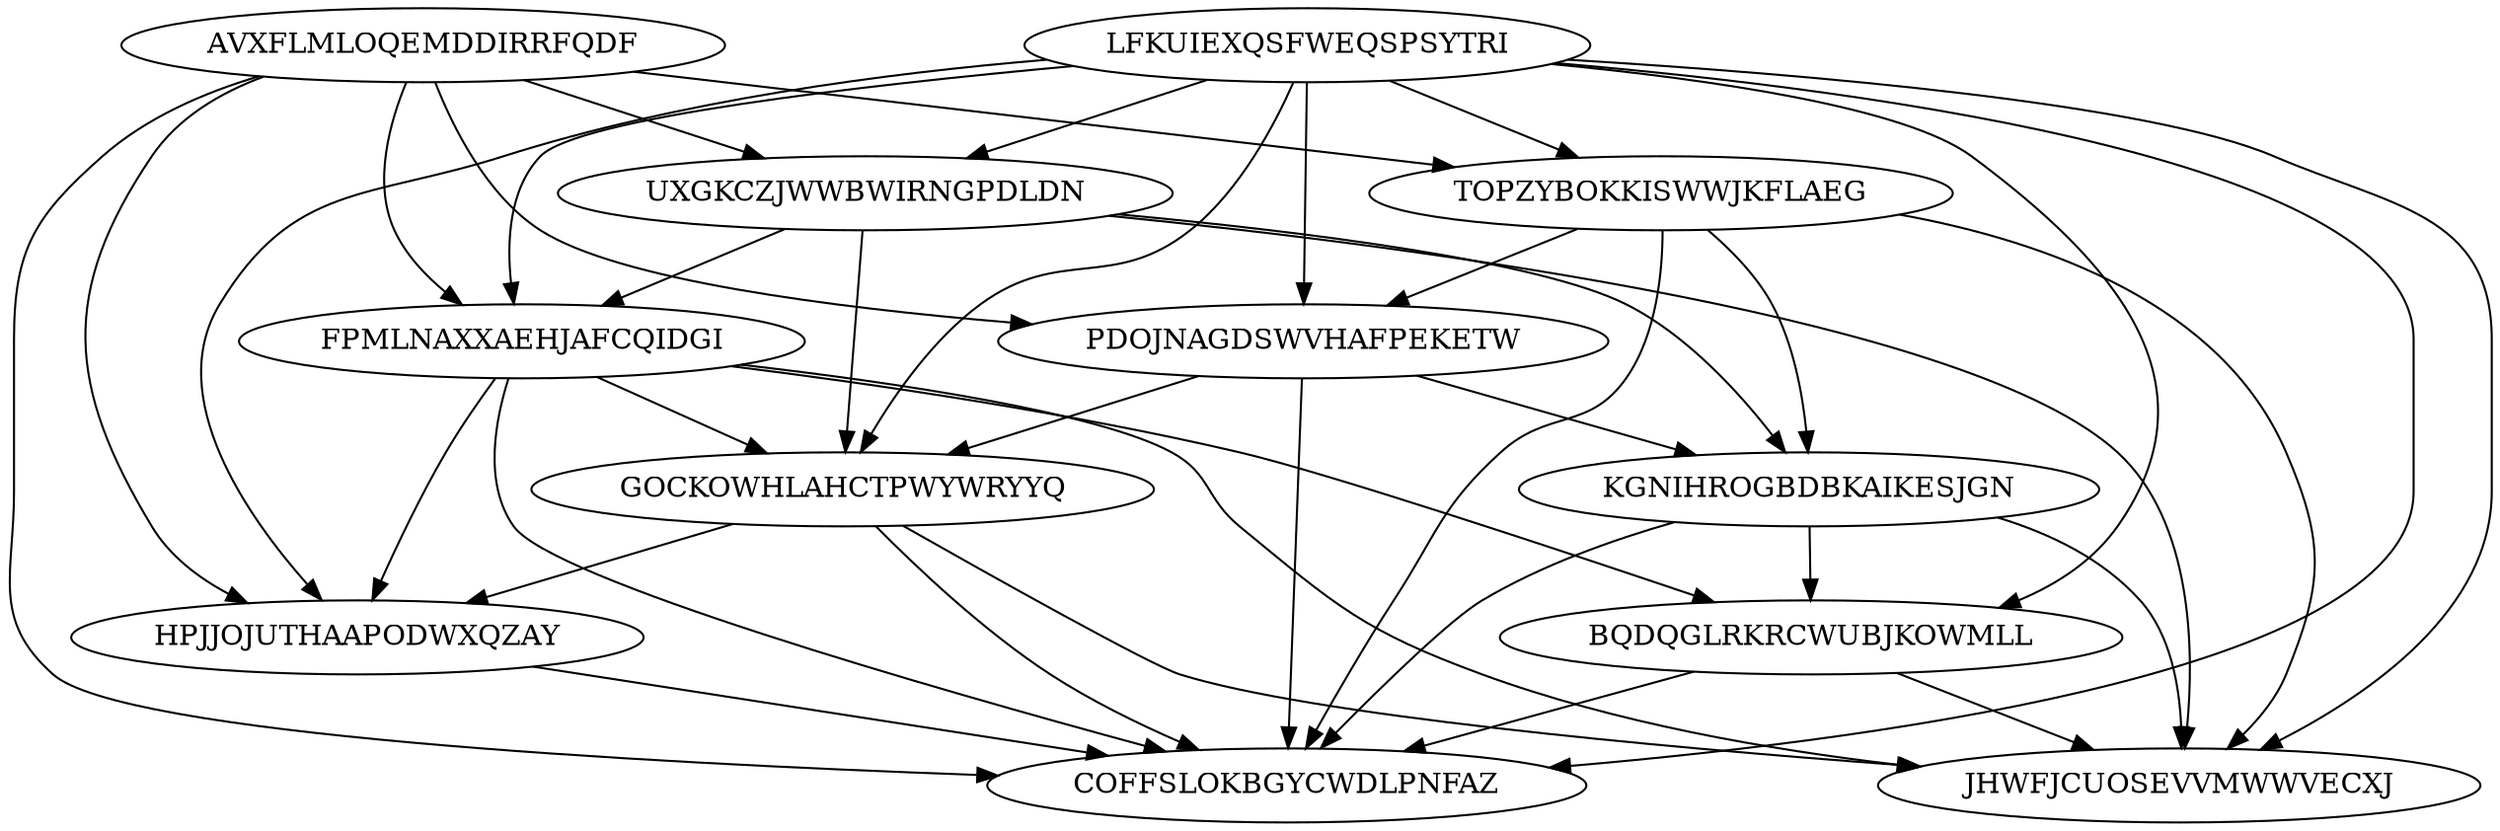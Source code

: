 digraph N12M40 {
	LFKUIEXQSFWEQSPSYTRI	[Weight=14];
	AVXFLMLOQEMDDIRRFQDF	[Weight=17];
	UXGKCZJWWBWIRNGPDLDN	[Weight=11];
	FPMLNAXXAEHJAFCQIDGI	[Weight=13];
	TOPZYBOKKISWWJKFLAEG	[Weight=16];
	PDOJNAGDSWVHAFPEKETW	[Weight=18];
	GOCKOWHLAHCTPWYWRYYQ	[Weight=18];
	KGNIHROGBDBKAIKESJGN	[Weight=20];
	BQDQGLRKRCWUBJKOWMLL	[Weight=14];
	HPJJOJUTHAAPODWXQZAY	[Weight=10];
	JHWFJCUOSEVVMWWVECXJ	[Weight=18];
	COFFSLOKBGYCWDLPNFAZ	[Weight=16];
	KGNIHROGBDBKAIKESJGN -> BQDQGLRKRCWUBJKOWMLL [Weight=13];
	HPJJOJUTHAAPODWXQZAY -> COFFSLOKBGYCWDLPNFAZ [Weight=18];
	BQDQGLRKRCWUBJKOWMLL -> COFFSLOKBGYCWDLPNFAZ [Weight=19];
	AVXFLMLOQEMDDIRRFQDF -> FPMLNAXXAEHJAFCQIDGI [Weight=20];
	LFKUIEXQSFWEQSPSYTRI -> PDOJNAGDSWVHAFPEKETW [Weight=17];
	UXGKCZJWWBWIRNGPDLDN -> FPMLNAXXAEHJAFCQIDGI [Weight=10];
	AVXFLMLOQEMDDIRRFQDF -> UXGKCZJWWBWIRNGPDLDN [Weight=20];
	LFKUIEXQSFWEQSPSYTRI -> FPMLNAXXAEHJAFCQIDGI [Weight=20];
	AVXFLMLOQEMDDIRRFQDF -> HPJJOJUTHAAPODWXQZAY [Weight=10];
	TOPZYBOKKISWWJKFLAEG -> JHWFJCUOSEVVMWWVECXJ [Weight=19];
	UXGKCZJWWBWIRNGPDLDN -> JHWFJCUOSEVVMWWVECXJ [Weight=10];
	LFKUIEXQSFWEQSPSYTRI -> COFFSLOKBGYCWDLPNFAZ [Weight=15];
	AVXFLMLOQEMDDIRRFQDF -> COFFSLOKBGYCWDLPNFAZ [Weight=13];
	PDOJNAGDSWVHAFPEKETW -> COFFSLOKBGYCWDLPNFAZ [Weight=18];
	KGNIHROGBDBKAIKESJGN -> JHWFJCUOSEVVMWWVECXJ [Weight=18];
	GOCKOWHLAHCTPWYWRYYQ -> HPJJOJUTHAAPODWXQZAY [Weight=19];
	GOCKOWHLAHCTPWYWRYYQ -> JHWFJCUOSEVVMWWVECXJ [Weight=13];
	AVXFLMLOQEMDDIRRFQDF -> PDOJNAGDSWVHAFPEKETW [Weight=12];
	TOPZYBOKKISWWJKFLAEG -> PDOJNAGDSWVHAFPEKETW [Weight=16];
	FPMLNAXXAEHJAFCQIDGI -> COFFSLOKBGYCWDLPNFAZ [Weight=12];
	KGNIHROGBDBKAIKESJGN -> COFFSLOKBGYCWDLPNFAZ [Weight=10];
	LFKUIEXQSFWEQSPSYTRI -> TOPZYBOKKISWWJKFLAEG [Weight=18];
	PDOJNAGDSWVHAFPEKETW -> KGNIHROGBDBKAIKESJGN [Weight=17];
	GOCKOWHLAHCTPWYWRYYQ -> COFFSLOKBGYCWDLPNFAZ [Weight=18];
	FPMLNAXXAEHJAFCQIDGI -> BQDQGLRKRCWUBJKOWMLL [Weight=11];
	TOPZYBOKKISWWJKFLAEG -> COFFSLOKBGYCWDLPNFAZ [Weight=20];
	LFKUIEXQSFWEQSPSYTRI -> GOCKOWHLAHCTPWYWRYYQ [Weight=14];
	PDOJNAGDSWVHAFPEKETW -> GOCKOWHLAHCTPWYWRYYQ [Weight=12];
	LFKUIEXQSFWEQSPSYTRI -> HPJJOJUTHAAPODWXQZAY [Weight=11];
	TOPZYBOKKISWWJKFLAEG -> KGNIHROGBDBKAIKESJGN [Weight=20];
	FPMLNAXXAEHJAFCQIDGI -> JHWFJCUOSEVVMWWVECXJ [Weight=20];
	LFKUIEXQSFWEQSPSYTRI -> JHWFJCUOSEVVMWWVECXJ [Weight=18];
	LFKUIEXQSFWEQSPSYTRI -> UXGKCZJWWBWIRNGPDLDN [Weight=17];
	FPMLNAXXAEHJAFCQIDGI -> HPJJOJUTHAAPODWXQZAY [Weight=16];
	AVXFLMLOQEMDDIRRFQDF -> TOPZYBOKKISWWJKFLAEG [Weight=16];
	BQDQGLRKRCWUBJKOWMLL -> JHWFJCUOSEVVMWWVECXJ [Weight=13];
	UXGKCZJWWBWIRNGPDLDN -> GOCKOWHLAHCTPWYWRYYQ [Weight=17];
	LFKUIEXQSFWEQSPSYTRI -> BQDQGLRKRCWUBJKOWMLL [Weight=13];
	UXGKCZJWWBWIRNGPDLDN -> KGNIHROGBDBKAIKESJGN [Weight=12];
	FPMLNAXXAEHJAFCQIDGI -> GOCKOWHLAHCTPWYWRYYQ [Weight=19];
}
